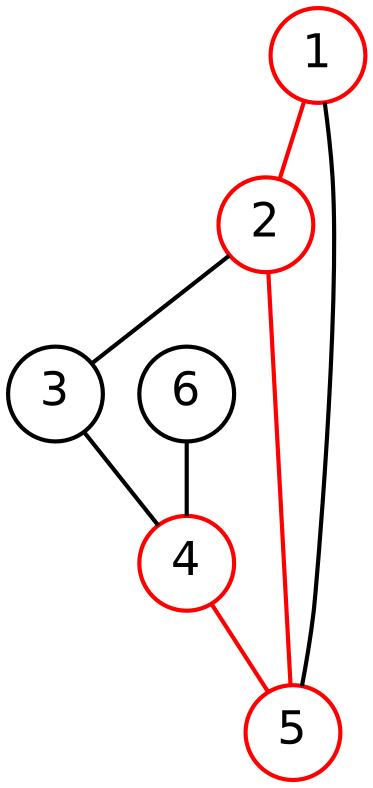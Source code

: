 graph untitled {
        graph[bgcolor="transparent"];
        node [fontname="Bitstream Vera Sans", fontsize="22.00", shape=circle, style="bold,filled" fillcolor=white];
        edge [style=bold];
        1[color=red];
        2[color=red];
        3;
        4[color=red];
        5[color=red];
        6;
        6 -- 4;
        4 -- 5 [color=red];
        5 -- 1;
        1 -- 2 [color=red];
        2 -- 3;
        3 -- 4;
        2 -- 5 [color=red];
}
